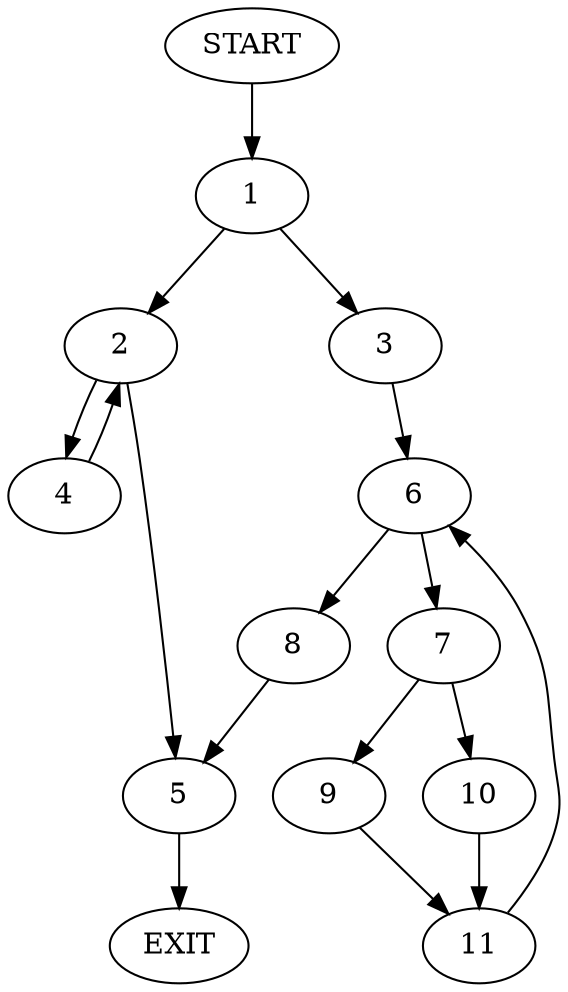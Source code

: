 digraph {
0 [label="START"]
12 [label="EXIT"]
0 -> 1
1 -> 2
1 -> 3
2 -> 4
2 -> 5
3 -> 6
6 -> 7
6 -> 8
8 -> 5
7 -> 9
7 -> 10
10 -> 11
9 -> 11
11 -> 6
5 -> 12
4 -> 2
}
